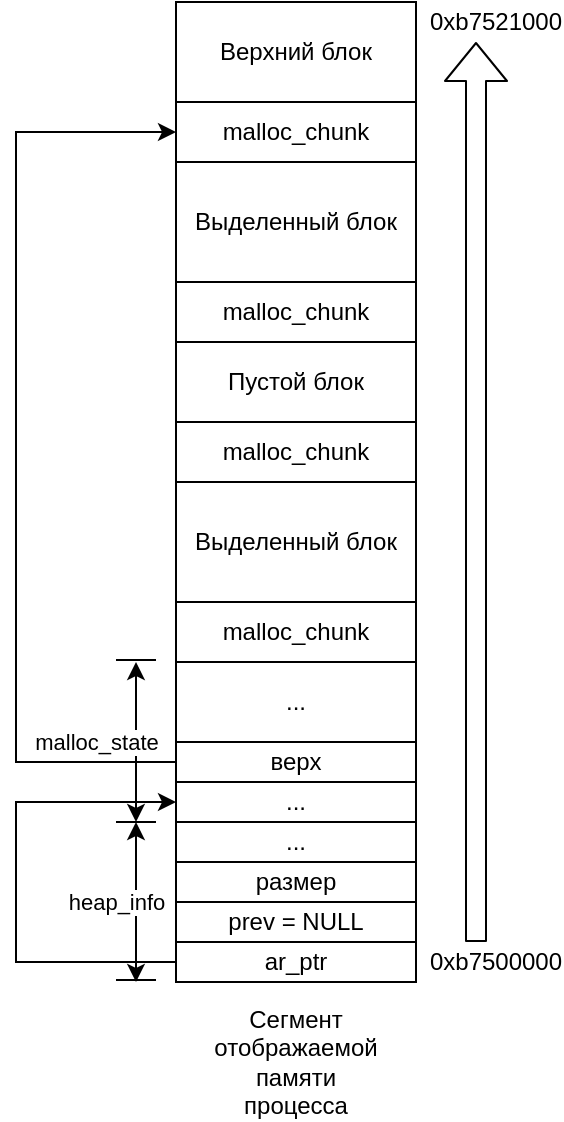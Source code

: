 <mxfile version="14.5.9" type="device"><diagram id="CowvWMSm-6ofN1VpaJez" name="Page-1"><mxGraphModel dx="1402" dy="788" grid="1" gridSize="10" guides="1" tooltips="1" connect="1" arrows="1" fold="1" page="1" pageScale="1" pageWidth="850" pageHeight="1100" math="0" shadow="0"><root><mxCell id="0"/><mxCell id="1" parent="0"/><mxCell id="uaIw7GKL3d03FN_3TT5A-21" value="Верхний блок" style="rounded=0;whiteSpace=wrap;html=1;" vertex="1" parent="1"><mxGeometry x="200" y="40" width="120" height="50" as="geometry"/></mxCell><mxCell id="uaIw7GKL3d03FN_3TT5A-22" value="malloc_chunk" style="rounded=0;whiteSpace=wrap;html=1;" vertex="1" parent="1"><mxGeometry x="200" y="90" width="120" height="30" as="geometry"/></mxCell><mxCell id="uaIw7GKL3d03FN_3TT5A-23" value="Выделенный блок" style="rounded=0;whiteSpace=wrap;html=1;" vertex="1" parent="1"><mxGeometry x="200" y="120" width="120" height="60" as="geometry"/></mxCell><mxCell id="uaIw7GKL3d03FN_3TT5A-24" value="malloc_chunk" style="rounded=0;whiteSpace=wrap;html=1;" vertex="1" parent="1"><mxGeometry x="200" y="180" width="120" height="30" as="geometry"/></mxCell><mxCell id="uaIw7GKL3d03FN_3TT5A-25" value="Пустой блок" style="rounded=0;whiteSpace=wrap;html=1;" vertex="1" parent="1"><mxGeometry x="200" y="210" width="120" height="40" as="geometry"/></mxCell><mxCell id="uaIw7GKL3d03FN_3TT5A-26" value="malloc_chunk" style="rounded=0;whiteSpace=wrap;html=1;" vertex="1" parent="1"><mxGeometry x="200" y="250" width="120" height="30" as="geometry"/></mxCell><mxCell id="uaIw7GKL3d03FN_3TT5A-27" value="Выделенный блок" style="rounded=0;whiteSpace=wrap;html=1;" vertex="1" parent="1"><mxGeometry x="200" y="280" width="120" height="60" as="geometry"/></mxCell><mxCell id="uaIw7GKL3d03FN_3TT5A-28" value="malloc_chunk" style="rounded=0;whiteSpace=wrap;html=1;" vertex="1" parent="1"><mxGeometry x="200" y="340" width="120" height="30" as="geometry"/></mxCell><mxCell id="uaIw7GKL3d03FN_3TT5A-29" value="..." style="rounded=0;whiteSpace=wrap;html=1;" vertex="1" parent="1"><mxGeometry x="200" y="370" width="120" height="40" as="geometry"/></mxCell><mxCell id="uaIw7GKL3d03FN_3TT5A-47" style="edgeStyle=orthogonalEdgeStyle;rounded=0;orthogonalLoop=1;jettySize=auto;html=1;entryX=0;entryY=0.5;entryDx=0;entryDy=0;" edge="1" parent="1" source="uaIw7GKL3d03FN_3TT5A-30" target="uaIw7GKL3d03FN_3TT5A-22"><mxGeometry relative="1" as="geometry"><Array as="points"><mxPoint x="120" y="420"/><mxPoint x="120" y="105"/></Array></mxGeometry></mxCell><mxCell id="uaIw7GKL3d03FN_3TT5A-30" value="верх" style="rounded=0;whiteSpace=wrap;html=1;" vertex="1" parent="1"><mxGeometry x="200" y="410" width="120" height="20" as="geometry"/></mxCell><mxCell id="uaIw7GKL3d03FN_3TT5A-31" value="..." style="rounded=0;whiteSpace=wrap;html=1;" vertex="1" parent="1"><mxGeometry x="200" y="430" width="120" height="20" as="geometry"/></mxCell><mxCell id="uaIw7GKL3d03FN_3TT5A-32" value="..." style="rounded=0;whiteSpace=wrap;html=1;" vertex="1" parent="1"><mxGeometry x="200" y="450" width="120" height="20" as="geometry"/></mxCell><mxCell id="uaIw7GKL3d03FN_3TT5A-33" value="размер" style="rounded=0;whiteSpace=wrap;html=1;" vertex="1" parent="1"><mxGeometry x="200" y="470" width="120" height="20" as="geometry"/></mxCell><mxCell id="uaIw7GKL3d03FN_3TT5A-34" value="prev = NULL" style="rounded=0;whiteSpace=wrap;html=1;" vertex="1" parent="1"><mxGeometry x="200" y="490" width="120" height="20" as="geometry"/></mxCell><mxCell id="uaIw7GKL3d03FN_3TT5A-48" style="edgeStyle=orthogonalEdgeStyle;rounded=0;orthogonalLoop=1;jettySize=auto;html=1;entryX=0;entryY=0.5;entryDx=0;entryDy=0;" edge="1" parent="1" source="uaIw7GKL3d03FN_3TT5A-35" target="uaIw7GKL3d03FN_3TT5A-31"><mxGeometry relative="1" as="geometry"><Array as="points"><mxPoint x="120" y="520"/><mxPoint x="120" y="440"/></Array></mxGeometry></mxCell><mxCell id="uaIw7GKL3d03FN_3TT5A-35" value="ar_ptr" style="rounded=0;whiteSpace=wrap;html=1;" vertex="1" parent="1"><mxGeometry x="200" y="510" width="120" height="20" as="geometry"/></mxCell><mxCell id="uaIw7GKL3d03FN_3TT5A-36" value="" style="shape=flexArrow;endArrow=classic;html=1;" edge="1" parent="1"><mxGeometry width="50" height="50" relative="1" as="geometry"><mxPoint x="350" y="510" as="sourcePoint"/><mxPoint x="350" y="60" as="targetPoint"/></mxGeometry></mxCell><mxCell id="uaIw7GKL3d03FN_3TT5A-37" value="0xb7521000" style="text;html=1;strokeColor=none;fillColor=none;align=center;verticalAlign=middle;whiteSpace=wrap;rounded=0;" vertex="1" parent="1"><mxGeometry x="340" y="40" width="40" height="20" as="geometry"/></mxCell><mxCell id="uaIw7GKL3d03FN_3TT5A-38" value="0xb7500000" style="text;html=1;strokeColor=none;fillColor=none;align=center;verticalAlign=middle;whiteSpace=wrap;rounded=0;" vertex="1" parent="1"><mxGeometry x="340" y="510" width="40" height="20" as="geometry"/></mxCell><mxCell id="uaIw7GKL3d03FN_3TT5A-39" value="" style="endArrow=classic;startArrow=classic;html=1;" edge="1" parent="1"><mxGeometry width="50" height="50" relative="1" as="geometry"><mxPoint x="180" y="530" as="sourcePoint"/><mxPoint x="180" y="450" as="targetPoint"/></mxGeometry></mxCell><mxCell id="uaIw7GKL3d03FN_3TT5A-45" value="heap_info" style="edgeLabel;html=1;align=center;verticalAlign=middle;resizable=0;points=[];" vertex="1" connectable="0" parent="uaIw7GKL3d03FN_3TT5A-39"><mxGeometry x="-0.225" y="3" relative="1" as="geometry"><mxPoint x="-7" y="-9" as="offset"/></mxGeometry></mxCell><mxCell id="uaIw7GKL3d03FN_3TT5A-40" value="" style="endArrow=none;html=1;" edge="1" parent="1"><mxGeometry width="50" height="50" relative="1" as="geometry"><mxPoint x="170" y="450" as="sourcePoint"/><mxPoint x="190" y="450" as="targetPoint"/><Array as="points"><mxPoint x="180" y="450"/></Array></mxGeometry></mxCell><mxCell id="uaIw7GKL3d03FN_3TT5A-41" value="" style="endArrow=none;html=1;" edge="1" parent="1"><mxGeometry width="50" height="50" relative="1" as="geometry"><mxPoint x="170" y="529" as="sourcePoint"/><mxPoint x="190" y="529" as="targetPoint"/><Array as="points"><mxPoint x="180" y="529"/></Array></mxGeometry></mxCell><mxCell id="uaIw7GKL3d03FN_3TT5A-42" value="" style="endArrow=classic;startArrow=classic;html=1;labelBorderColor=none;" edge="1" parent="1"><mxGeometry width="50" height="50" relative="1" as="geometry"><mxPoint x="180" y="450" as="sourcePoint"/><mxPoint x="180" y="370" as="targetPoint"/></mxGeometry></mxCell><mxCell id="uaIw7GKL3d03FN_3TT5A-46" value="malloc_state" style="edgeLabel;html=1;align=center;verticalAlign=middle;resizable=0;points=[];" vertex="1" connectable="0" parent="uaIw7GKL3d03FN_3TT5A-42"><mxGeometry x="0.375" y="2" relative="1" as="geometry"><mxPoint x="-18" y="15" as="offset"/></mxGeometry></mxCell><mxCell id="uaIw7GKL3d03FN_3TT5A-43" value="" style="endArrow=none;html=1;" edge="1" parent="1"><mxGeometry width="50" height="50" relative="1" as="geometry"><mxPoint x="170" y="369" as="sourcePoint"/><mxPoint x="190" y="369" as="targetPoint"/><Array as="points"><mxPoint x="180" y="369"/></Array></mxGeometry></mxCell><mxCell id="uaIw7GKL3d03FN_3TT5A-49" value="Сегмент отображаемой памяти процесса" style="text;html=1;strokeColor=none;fillColor=none;align=center;verticalAlign=middle;whiteSpace=wrap;rounded=0;" vertex="1" parent="1"><mxGeometry x="240" y="560" width="40" height="20" as="geometry"/></mxCell></root></mxGraphModel></diagram></mxfile>